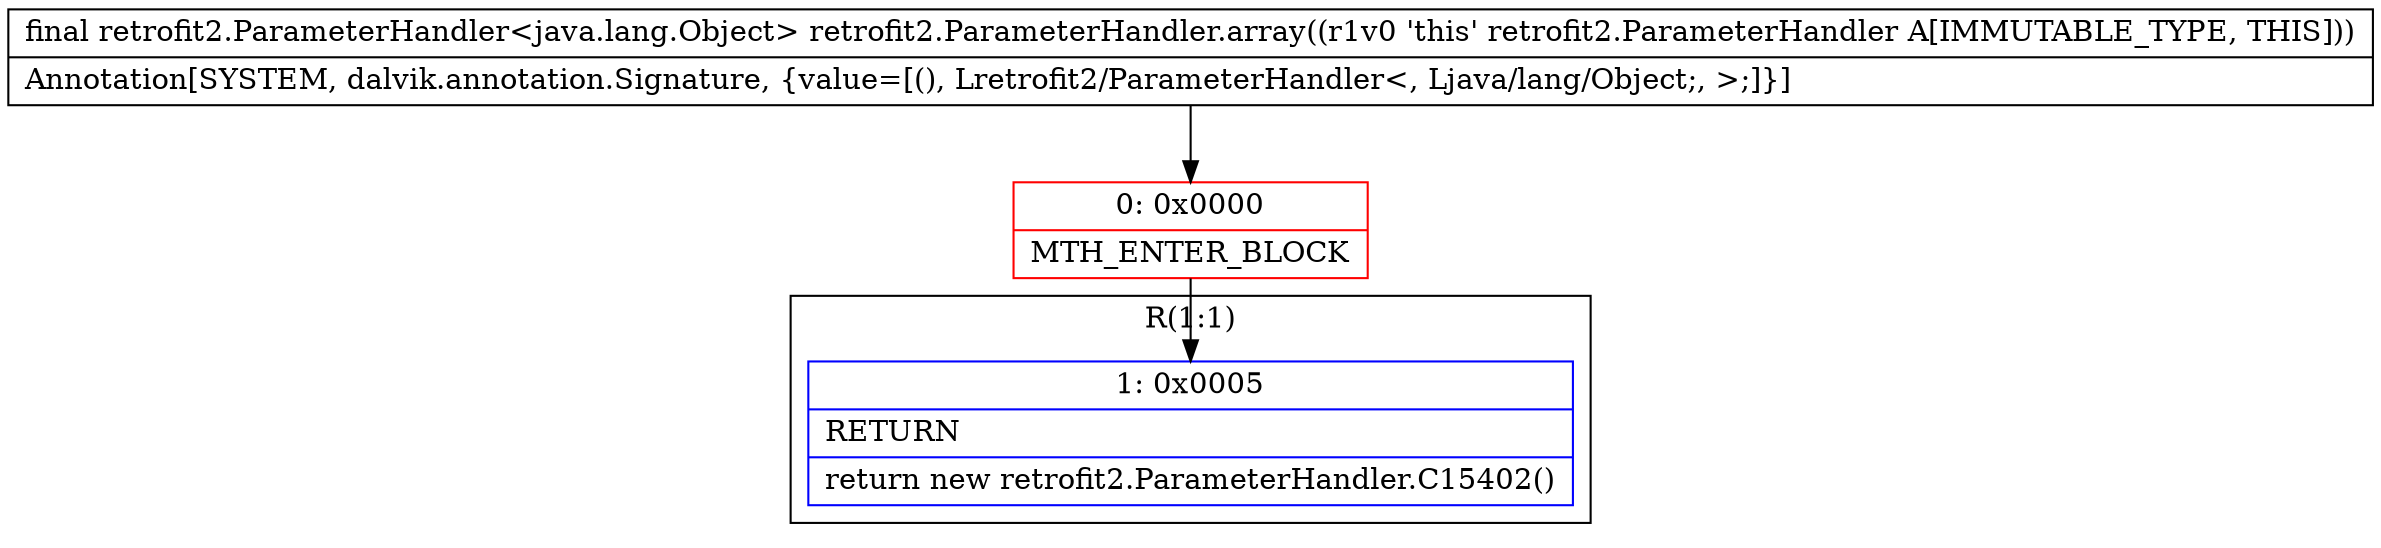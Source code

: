digraph "CFG forretrofit2.ParameterHandler.array()Lretrofit2\/ParameterHandler;" {
subgraph cluster_Region_933212113 {
label = "R(1:1)";
node [shape=record,color=blue];
Node_1 [shape=record,label="{1\:\ 0x0005|RETURN\l|return new retrofit2.ParameterHandler.C15402()\l}"];
}
Node_0 [shape=record,color=red,label="{0\:\ 0x0000|MTH_ENTER_BLOCK\l}"];
MethodNode[shape=record,label="{final retrofit2.ParameterHandler\<java.lang.Object\> retrofit2.ParameterHandler.array((r1v0 'this' retrofit2.ParameterHandler A[IMMUTABLE_TYPE, THIS]))  | Annotation[SYSTEM, dalvik.annotation.Signature, \{value=[(), Lretrofit2\/ParameterHandler\<, Ljava\/lang\/Object;, \>;]\}]\l}"];
MethodNode -> Node_0;
Node_0 -> Node_1;
}


